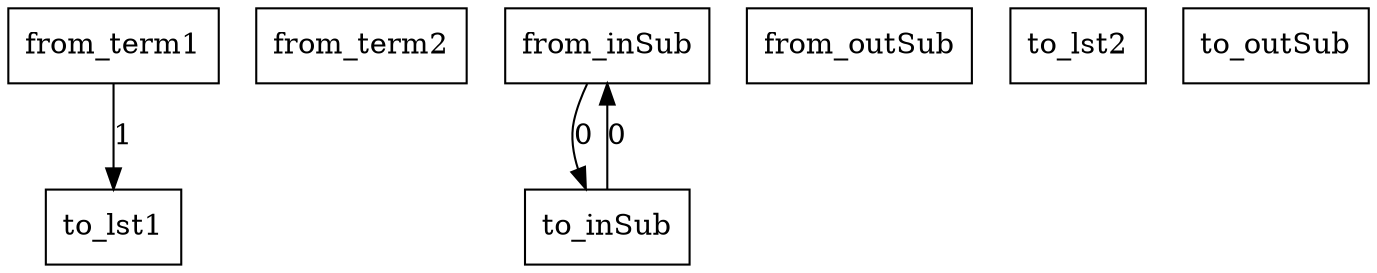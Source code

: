 digraph {
    graph [rankdir=TB
          ,bgcolor=transparent];
    node [shape=box
         ,fillcolor=white
         ,style=filled];
    0 [label=<from_term1>];
    1 [label=<from_term2>];
    2 [label=<from_inSub>];
    3 [label=<from_outSub>];
    4 [label=<to_lst1>];
    5 [label=<to_lst2>];
    6 [label=<to_inSub>];
    7 [label=<to_outSub>];
    0 -> 4 [label=1];
    2 -> 6 [label=0];
    6 -> 2 [label=0];
}